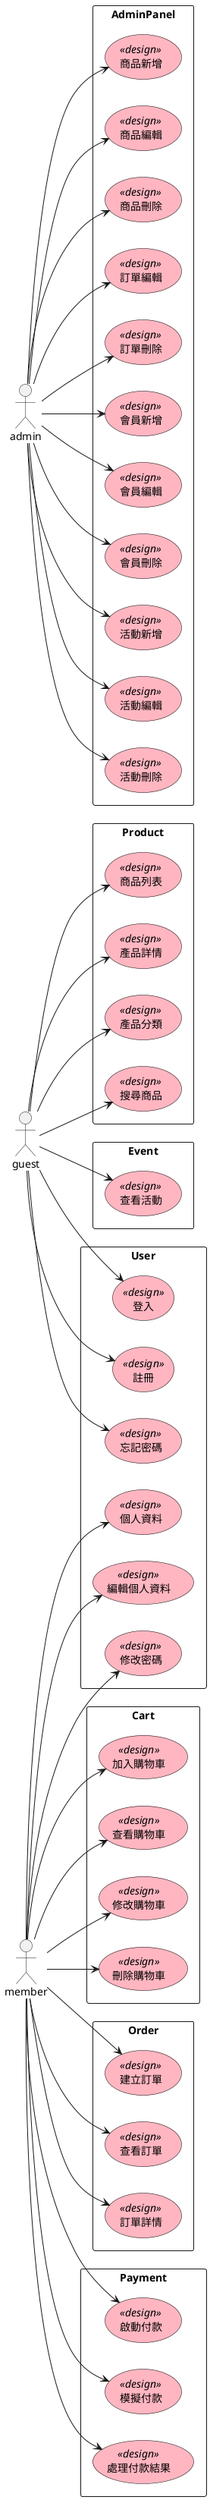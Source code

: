 @startuml
left to right direction
skinparam packageStyle rectangle
skinparam usecase {
  BackgroundColor<<design>> LightPink
  BorderColor black
}

actor guest
actor member
actor admin


package User{
    usecase "登入" <<design>> as Login
    usecase "註冊" <<design>> as Register
    usecase "忘記密碼" <<design>> as ForgetPw
    usecase "個人資料" <<design>> as Profile
    usecase "編輯個人資料" <<design>> as EditProfile
    usecase "修改密碼" <<design>> as ChangePw
}

package Product{
    usecase "商品列表" <<design>> as ProductList
    usecase "產品詳情" <<design>> as ProductDetail
    usecase "產品分類" <<design>> as ProductCategory
    usecase "搜尋商品" <<design>> as SearchProduct
}

package Cart {
  usecase "加入購物車" <<design>> as AddCart
  usecase "查看購物車" <<design>> as ViewCart
  usecase "修改購物車" <<design>> as EditCart
  usecase "刪除購物車" <<design>> as DeleteCart
}

package Order{
    usecase "建立訂單" <<design>> as AddOrder
    usecase "查看訂單" <<design>> as ViewOrder
    usecase "訂單詳情" <<design>> as OrderDetail
}

package Event{
  usecase "查看活動" <<design>> as ViewEvent
}

package AdminPanel{
    usecase "商品新增" <<design>> as AddProduct
    usecase "商品編輯" <<design>> as EditProduct
    usecase "商品刪除" <<design>> as DeleteProduct
    usecase "訂單編輯" <<design>> as EditOrder
    usecase "訂單刪除" <<design>> as DeleteOrder
    usecase "會員新增" <<design>> as AddMember
    usecase "會員編輯" <<design>> as EditMember
    usecase "會員刪除" <<design>> as DeleteMember
    usecase "活動新增" <<design>> as AddEvent
    usecase "活動編輯" <<design>> as EditEvent
    usecase "活動刪除" <<design>> as DeleteEvent

}

package Payment{
  usecase "啟動付款" <<design>> as InitiatePayment
  usecase "模擬付款" <<design>> as MockPayment
  usecase "處理付款結果" <<design>> as PaymentResult
}

member --> AddCart
member --> ViewCart
member --> EditCart
member --> DeleteCart
member --> Profile
member --> EditProfile
member --> ChangePw
member --> AddOrder
member --> ViewOrder
member --> OrderDetail
member --> InitiatePayment
member --> MockPayment
member --> PaymentResult

guest --> Login
guest --> Register
guest --> ForgetPw
guest --> ProductList
guest --> ProductDetail
guest --> ProductCategory
guest --> SearchProduct
guest --> ViewEvent

admin --> AddProduct
admin --> EditProduct
admin --> DeleteProduct
admin --> EditOrder
admin --> DeleteOrder
admin --> AddMember
admin --> EditMember
admin --> DeleteMember
admin --> AddEvent
admin --> EditEvent
admin --> DeleteEvent

@enduml